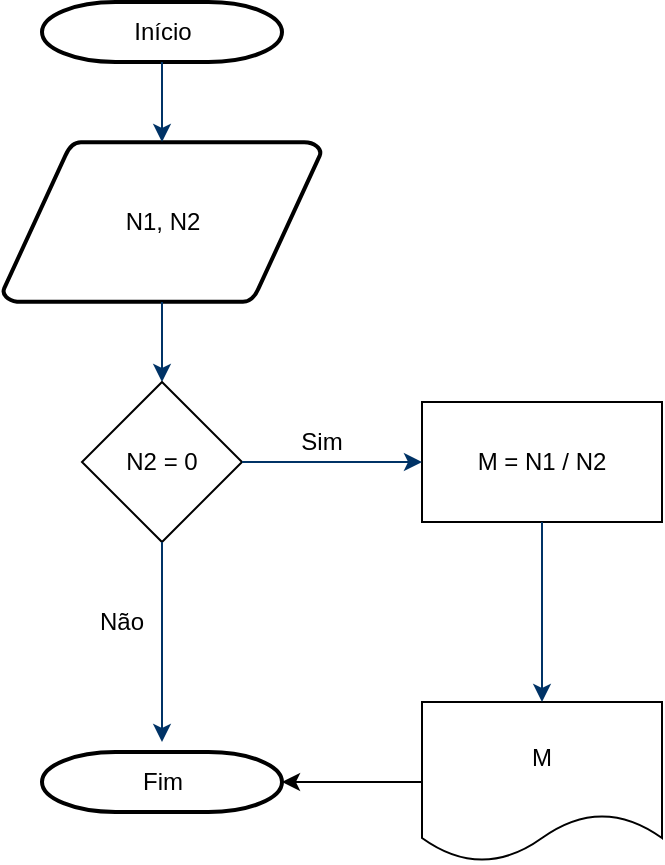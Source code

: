 <mxfile version="14.4.8" type="device"><diagram id="6a731a19-8d31-9384-78a2-239565b7b9f0" name="Page-1"><mxGraphModel dx="1388" dy="771" grid="1" gridSize="10" guides="1" tooltips="1" connect="1" arrows="1" fold="1" page="1" pageScale="1" pageWidth="1169" pageHeight="827" background="#ffffff" math="0" shadow="0"><root><mxCell id="0"/><mxCell id="1" parent="0"/><mxCell id="2" value="Início" style="shape=mxgraph.flowchart.terminator;strokeWidth=2;gradientColor=none;gradientDirection=north;fontStyle=0;html=1;" parent="1" vertex="1"><mxGeometry x="260" y="50" width="120" height="30" as="geometry"/></mxCell><mxCell id="3" value="N1, N2" style="shape=mxgraph.flowchart.data;strokeWidth=2;gradientColor=none;gradientDirection=north;fontStyle=0;html=1;" parent="1" vertex="1"><mxGeometry x="240.5" y="120" width="159" height="80" as="geometry"/></mxCell><mxCell id="7" style="fontStyle=1;strokeColor=#003366;strokeWidth=1;html=1;" parent="1" source="2" target="3" edge="1"><mxGeometry relative="1" as="geometry"/></mxCell><mxCell id="8" style="fontStyle=1;strokeColor=#003366;strokeWidth=1;html=1;" parent="1" source="3" edge="1"><mxGeometry relative="1" as="geometry"><mxPoint x="320" y="240" as="targetPoint"/></mxGeometry></mxCell><mxCell id="40" value="Fim" style="shape=mxgraph.flowchart.terminator;strokeWidth=2;gradientColor=none;gradientDirection=north;fontStyle=0;html=1;" parent="1" vertex="1"><mxGeometry x="260" y="425" width="120" height="30" as="geometry"/></mxCell><mxCell id="eHLNX_aulHPNhkSaLOsj-55" value="M" style="shape=document;whiteSpace=wrap;html=1;boundedLbl=1;" parent="1" vertex="1"><mxGeometry x="450" y="400" width="120" height="80" as="geometry"/></mxCell><mxCell id="eHLNX_aulHPNhkSaLOsj-56" value="M = N1 / N2" style="rounded=0;whiteSpace=wrap;html=1;" parent="1" vertex="1"><mxGeometry x="450" y="250" width="120" height="60" as="geometry"/></mxCell><mxCell id="eHLNX_aulHPNhkSaLOsj-58" value="" style="endArrow=classic;html=1;exitX=0;exitY=0.5;exitDx=0;exitDy=0;entryX=1;entryY=0.5;entryDx=0;entryDy=0;entryPerimeter=0;" parent="1" target="40" edge="1" source="eHLNX_aulHPNhkSaLOsj-55"><mxGeometry width="50" height="50" relative="1" as="geometry"><mxPoint x="320" y="454" as="sourcePoint"/><mxPoint x="320" y="500" as="targetPoint"/><Array as="points"/></mxGeometry></mxCell><mxCell id="tta7EJSuqyMdJzZeQbSh-40" value="N2 = 0" style="rhombus;whiteSpace=wrap;html=1;" vertex="1" parent="1"><mxGeometry x="280" y="240" width="80" height="80" as="geometry"/></mxCell><mxCell id="tta7EJSuqyMdJzZeQbSh-45" value="Não" style="text;html=1;strokeColor=none;fillColor=none;align=center;verticalAlign=middle;whiteSpace=wrap;rounded=0;" vertex="1" parent="1"><mxGeometry x="280" y="350" width="40" height="20" as="geometry"/></mxCell><mxCell id="tta7EJSuqyMdJzZeQbSh-47" value="Sim" style="text;html=1;strokeColor=none;fillColor=none;align=center;verticalAlign=middle;whiteSpace=wrap;rounded=0;" vertex="1" parent="1"><mxGeometry x="380" y="260" width="40" height="20" as="geometry"/></mxCell><mxCell id="tta7EJSuqyMdJzZeQbSh-48" style="fontStyle=1;strokeColor=#003366;strokeWidth=1;html=1;exitX=1;exitY=0.5;exitDx=0;exitDy=0;entryX=0;entryY=0.5;entryDx=0;entryDy=0;" edge="1" parent="1" source="tta7EJSuqyMdJzZeQbSh-40" target="eHLNX_aulHPNhkSaLOsj-56"><mxGeometry relative="1" as="geometry"><mxPoint x="450" y="280" as="targetPoint"/><mxPoint x="360" y="280" as="sourcePoint"/></mxGeometry></mxCell><mxCell id="tta7EJSuqyMdJzZeQbSh-51" style="fontStyle=1;strokeColor=#003366;strokeWidth=1;html=1;exitX=0.5;exitY=1;exitDx=0;exitDy=0;" edge="1" parent="1" source="tta7EJSuqyMdJzZeQbSh-40"><mxGeometry relative="1" as="geometry"><mxPoint x="320" y="420" as="targetPoint"/><mxPoint x="370" y="290" as="sourcePoint"/></mxGeometry></mxCell><mxCell id="tta7EJSuqyMdJzZeQbSh-52" style="fontStyle=1;strokeColor=#003366;strokeWidth=1;html=1;exitX=0.5;exitY=1;exitDx=0;exitDy=0;entryX=0.5;entryY=0;entryDx=0;entryDy=0;" edge="1" parent="1" source="eHLNX_aulHPNhkSaLOsj-56" target="eHLNX_aulHPNhkSaLOsj-55"><mxGeometry relative="1" as="geometry"><mxPoint x="510" y="370" as="targetPoint"/><mxPoint x="370" y="290" as="sourcePoint"/></mxGeometry></mxCell></root></mxGraphModel></diagram></mxfile>